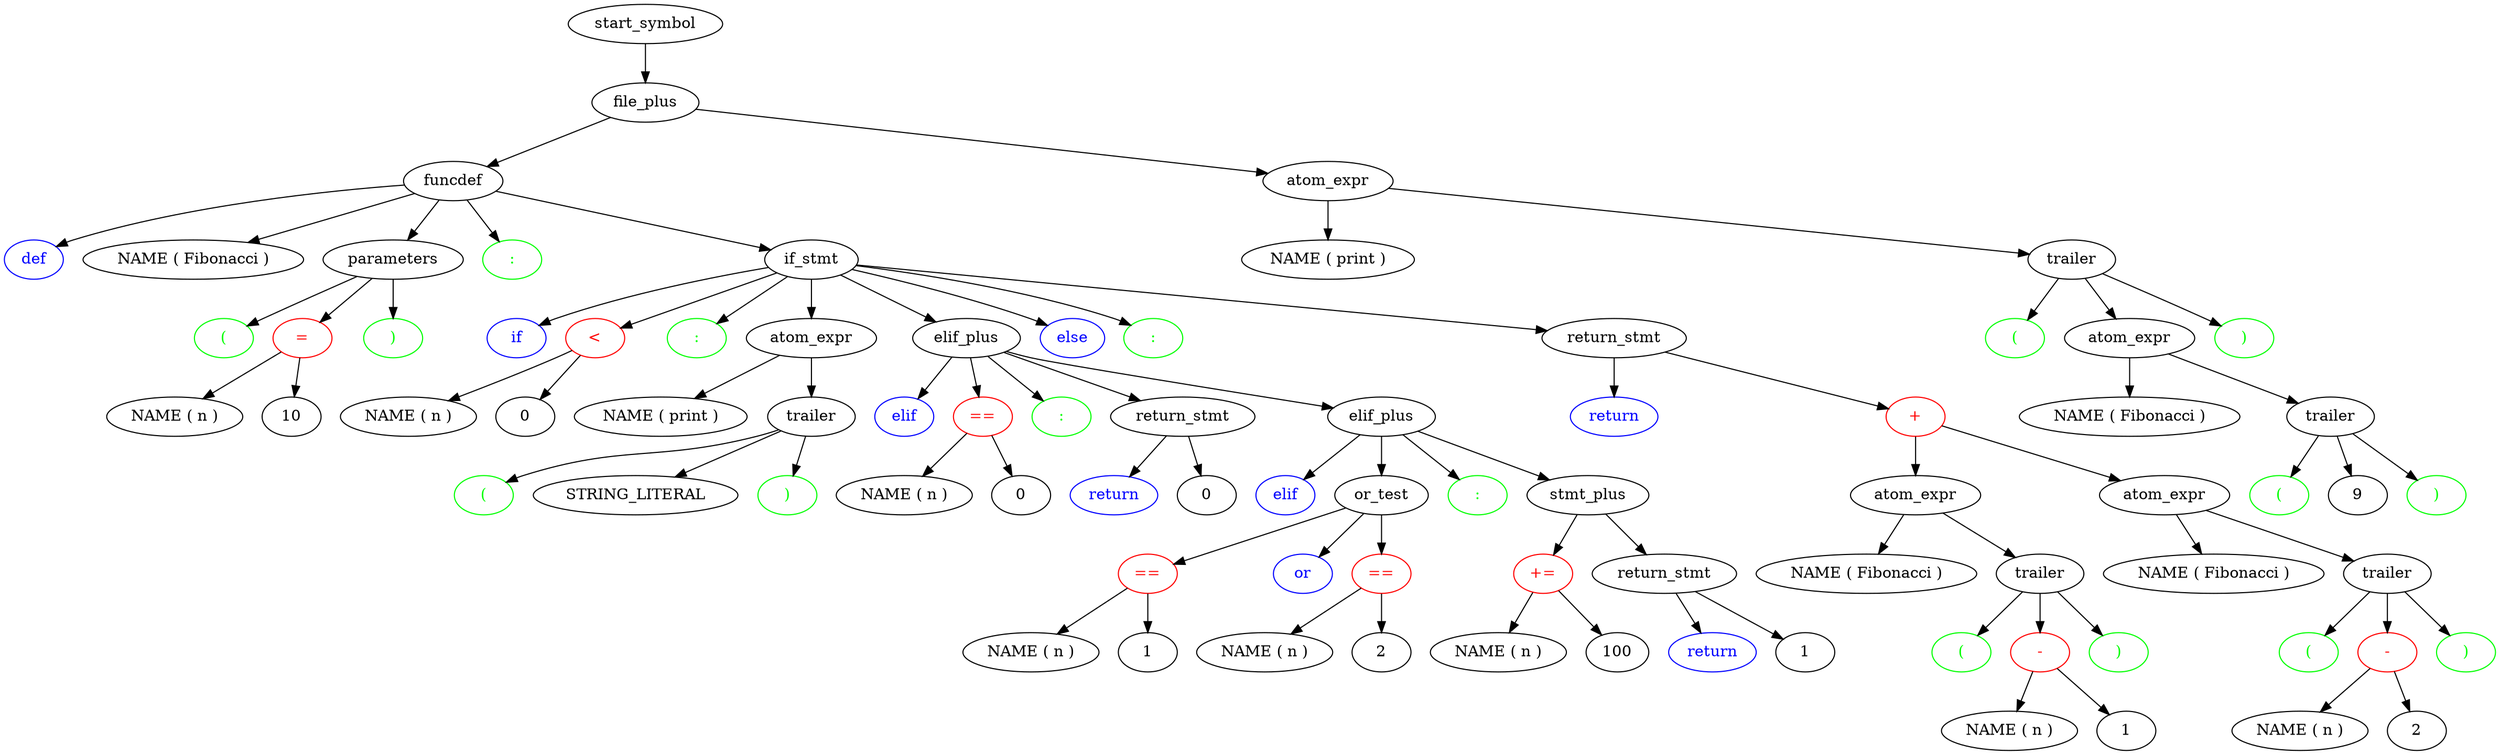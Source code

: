 digraph G {
  ordering="out"
  0 [label="NAME ( n )" color="black" fontcolor="black"];
  2 [label="10" color="black" fontcolor="black"];
  20 [label="=" color="red" fontcolor="red"];
  22 [label="(" color="green" fontcolor="green"];
  23 [label=")" color="green" fontcolor="green"];
  24 [label="parameters" color="black" fontcolor="black"];
  25 [label="NAME ( n )" color="black" fontcolor="black"];
  38 [label="0" color="black" fontcolor="black"];
  51 [label="<" color="red" fontcolor="red"];
  57 [label="NAME ( print )" color="black" fontcolor="black"];
  59 [label="STRING_LITERAL" color="black" fontcolor="black"];
  78 [label="(" color="green" fontcolor="green"];
  79 [label=")" color="green" fontcolor="green"];
  80 [label="trailer" color="black" fontcolor="black"];
  82 [label="atom_expr" color="black" fontcolor="black"];
  106 [label="NAME ( n )" color="black" fontcolor="black"];
  119 [label="0" color="black" fontcolor="black"];
  132 [label="==" color="red" fontcolor="red"];
  138 [label="0" color="black" fontcolor="black"];
  157 [label="return" color="blue" fontcolor="blue"];
  158 [label="return_stmt" color="black" fontcolor="black"];
  166 [label="NAME ( n )" color="black" fontcolor="black"];
  179 [label="1" color="black" fontcolor="black"];
  192 [label="==" color="red" fontcolor="red"];
  195 [label="NAME ( n )" color="black" fontcolor="black"];
  208 [label="2" color="black" fontcolor="black"];
  221 [label="==" color="red" fontcolor="red"];
  225 [label="or" color="blue" fontcolor="blue"];
  226 [label="or_test" color="black" fontcolor="black"];
  229 [label="NAME ( n )" color="black" fontcolor="black"];
  249 [label="100" color="black" fontcolor="black"];
  267 [label="+=" color="red" fontcolor="red"];
  272 [label="1" color="black" fontcolor="black"];
  291 [label="return" color="blue" fontcolor="blue"];
  292 [label="return_stmt" color="black" fontcolor="black"];
  299 [label="stmt_plus" color="black" fontcolor="black"];
  301 [label="elif" color="blue" fontcolor="blue"];
  302 [label=":" color="green" fontcolor="green"];
  303 [label="elif_plus" color="black" fontcolor="black"];
  304 [label="elif" color="blue" fontcolor="blue"];
  305 [label=":" color="green" fontcolor="green"];
  306 [label="elif_plus" color="black" fontcolor="black"];
  307 [label="NAME ( Fibonacci )" color="black" fontcolor="black"];
  309 [label="NAME ( n )" color="black" fontcolor="black"];
  316 [label="1" color="black" fontcolor="black"];
  324 [label="-" color="red" fontcolor="red"];
  336 [label="(" color="green" fontcolor="green"];
  337 [label=")" color="green" fontcolor="green"];
  338 [label="trailer" color="black" fontcolor="black"];
  340 [label="atom_expr" color="black" fontcolor="black"];
  345 [label="NAME ( Fibonacci )" color="black" fontcolor="black"];
  347 [label="NAME ( n )" color="black" fontcolor="black"];
  354 [label="2" color="black" fontcolor="black"];
  362 [label="-" color="red" fontcolor="red"];
  374 [label="(" color="green" fontcolor="green"];
  375 [label=")" color="green" fontcolor="green"];
  376 [label="trailer" color="black" fontcolor="black"];
  378 [label="atom_expr" color="black" fontcolor="black"];
  383 [label="+" color="red" fontcolor="red"];
  395 [label="return" color="blue" fontcolor="blue"];
  396 [label="return_stmt" color="black" fontcolor="black"];
  404 [label="if" color="blue" fontcolor="blue"];
  405 [label=":" color="green" fontcolor="green"];
  406 [label="else" color="blue" fontcolor="blue"];
  407 [label=":" color="green" fontcolor="green"];
  408 [label="if_stmt" color="black" fontcolor="black"];
  413 [label="def" color="blue" fontcolor="blue"];
  414 [label="NAME ( Fibonacci )" color="black" fontcolor="black"];
  415 [label=":" color="green" fontcolor="green"];
  416 [label="funcdef" color="black" fontcolor="black"];
  419 [label="NAME ( print )" color="black" fontcolor="black"];
  421 [label="NAME ( Fibonacci )" color="black" fontcolor="black"];
  423 [label="9" color="black" fontcolor="black"];
  442 [label="(" color="green" fontcolor="green"];
  443 [label=")" color="green" fontcolor="green"];
  444 [label="trailer" color="black" fontcolor="black"];
  446 [label="atom_expr" color="black" fontcolor="black"];
  462 [label="(" color="green" fontcolor="green"];
  463 [label=")" color="green" fontcolor="green"];
  464 [label="trailer" color="black" fontcolor="black"];
  466 [label="atom_expr" color="black" fontcolor="black"];
  489 [label="file_plus" color="black" fontcolor="black"];
  491 [label="start_symbol" color="black" fontcolor="black"];
  20 -> 0;
  20 -> 2;
  24 -> 22;
  24 -> 20;
  24 -> 23;
  51 -> 25;
  51 -> 38;
  80 -> 78;
  80 -> 59;
  80 -> 79;
  82 -> 57;
  82 -> 80;
  132 -> 106;
  132 -> 119;
  158 -> 157;
  158 -> 138;
  192 -> 166;
  192 -> 179;
  221 -> 195;
  221 -> 208;
  226 -> 192;
  226 -> 225;
  226 -> 221;
  267 -> 229;
  267 -> 249;
  292 -> 291;
  292 -> 272;
  299 -> 267;
  299 -> 292;
  303 -> 301;
  303 -> 226;
  303 -> 302;
  303 -> 299;
  306 -> 304;
  306 -> 132;
  306 -> 305;
  306 -> 158;
  306 -> 303;
  324 -> 309;
  324 -> 316;
  338 -> 336;
  338 -> 324;
  338 -> 337;
  340 -> 307;
  340 -> 338;
  362 -> 347;
  362 -> 354;
  376 -> 374;
  376 -> 362;
  376 -> 375;
  378 -> 345;
  378 -> 376;
  383 -> 340;
  383 -> 378;
  396 -> 395;
  396 -> 383;
  408 -> 404;
  408 -> 51;
  408 -> 405;
  408 -> 82;
  408 -> 306;
  408 -> 406;
  408 -> 407;
  408 -> 396;
  416 -> 413;
  416 -> 414;
  416 -> 24;
  416 -> 415;
  416 -> 408;
  444 -> 442;
  444 -> 423;
  444 -> 443;
  446 -> 421;
  446 -> 444;
  464 -> 462;
  464 -> 446;
  464 -> 463;
  466 -> 419;
  466 -> 464;
  489 -> 416;
  489 -> 466;
  491 -> 489;
}

